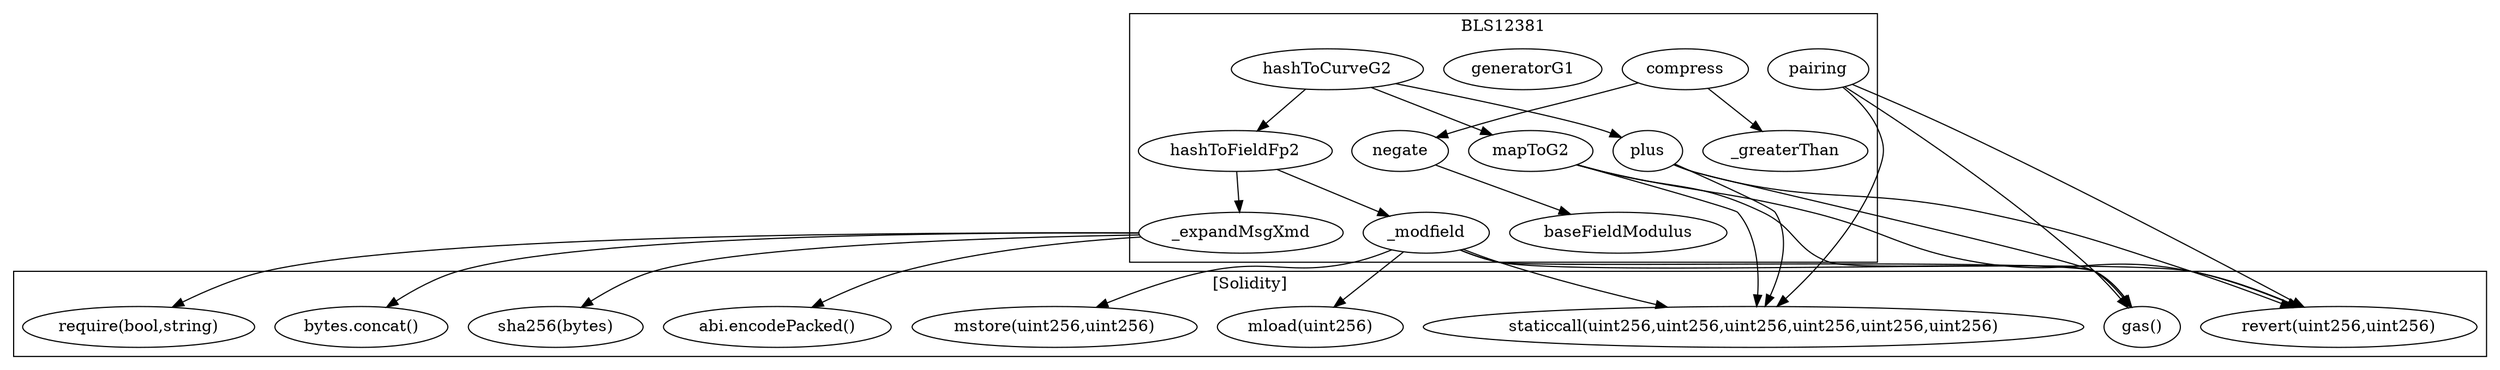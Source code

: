 strict digraph {
subgraph cluster_26793_BLS12381 {
label = "BLS12381"
"26793_mapToG2" [label="mapToG2"]
"26793__modfield" [label="_modfield"]
"26793_compress" [label="compress"]
"26793__expandMsgXmd" [label="_expandMsgXmd"]
"26793_baseFieldModulus" [label="baseFieldModulus"]
"26793_pairing" [label="pairing"]
"26793_plus" [label="plus"]
"26793__greaterThan" [label="_greaterThan"]
"26793_negate" [label="negate"]
"26793_generatorG1" [label="generatorG1"]
"26793_hashToCurveG2" [label="hashToCurveG2"]
"26793_hashToFieldFp2" [label="hashToFieldFp2"]
"26793_hashToCurveG2" -> "26793_hashToFieldFp2"
"26793_negate" -> "26793_baseFieldModulus"
"26793_hashToFieldFp2" -> "26793__expandMsgXmd"
"26793_compress" -> "26793__greaterThan"
"26793_hashToFieldFp2" -> "26793__modfield"
}subgraph cluster_solidity {
label = "[Solidity]"
"staticcall(uint256,uint256,uint256,uint256,uint256,uint256)" 
"mload(uint256)" 
"gas()" 
"sha256(bytes)" 
"bytes.concat()" 
"require(bool,string)" 
"abi.encodePacked()" 
"mstore(uint256,uint256)" 
"revert(uint256,uint256)" 
"26793_pairing" -> "staticcall(uint256,uint256,uint256,uint256,uint256,uint256)"
"26793_plus" -> "gas()"
"26793_mapToG2" -> "gas()"
"26793__expandMsgXmd" -> "bytes.concat()"
"26793__modfield" -> "mload(uint256)"
"26793__expandMsgXmd" -> "require(bool,string)"
"26793_plus" -> "staticcall(uint256,uint256,uint256,uint256,uint256,uint256)"
"26793__modfield" -> "staticcall(uint256,uint256,uint256,uint256,uint256,uint256)"
"26793__modfield" -> "mstore(uint256,uint256)"
"26793_pairing" -> "revert(uint256,uint256)"
"26793_mapToG2" -> "revert(uint256,uint256)"
"26793__modfield" -> "gas()"
"26793_plus" -> "revert(uint256,uint256)"
"26793__modfield" -> "revert(uint256,uint256)"
"26793__expandMsgXmd" -> "abi.encodePacked()"
"26793_mapToG2" -> "staticcall(uint256,uint256,uint256,uint256,uint256,uint256)"
"26793__expandMsgXmd" -> "sha256(bytes)"
"26793_pairing" -> "gas()"
}"26793_hashToCurveG2" -> "26793_plus"
"26793_compress" -> "26793_negate"
"26793_hashToCurveG2" -> "26793_mapToG2"
}